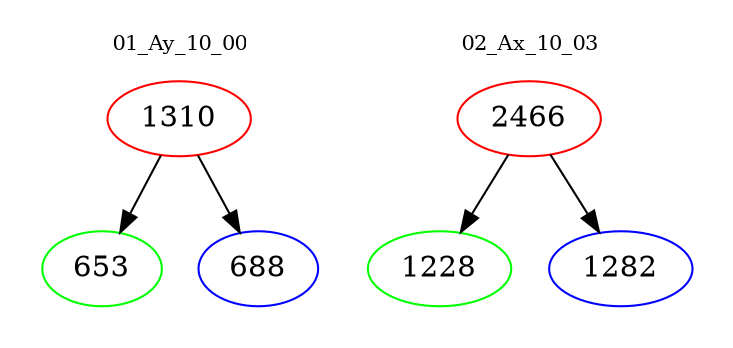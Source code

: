 digraph{
subgraph cluster_0 {
color = white
label = "01_Ay_10_00";
fontsize=10;
T0_1310 [label="1310", color="red"]
T0_1310 -> T0_653 [color="black"]
T0_653 [label="653", color="green"]
T0_1310 -> T0_688 [color="black"]
T0_688 [label="688", color="blue"]
}
subgraph cluster_1 {
color = white
label = "02_Ax_10_03";
fontsize=10;
T1_2466 [label="2466", color="red"]
T1_2466 -> T1_1228 [color="black"]
T1_1228 [label="1228", color="green"]
T1_2466 -> T1_1282 [color="black"]
T1_1282 [label="1282", color="blue"]
}
}
